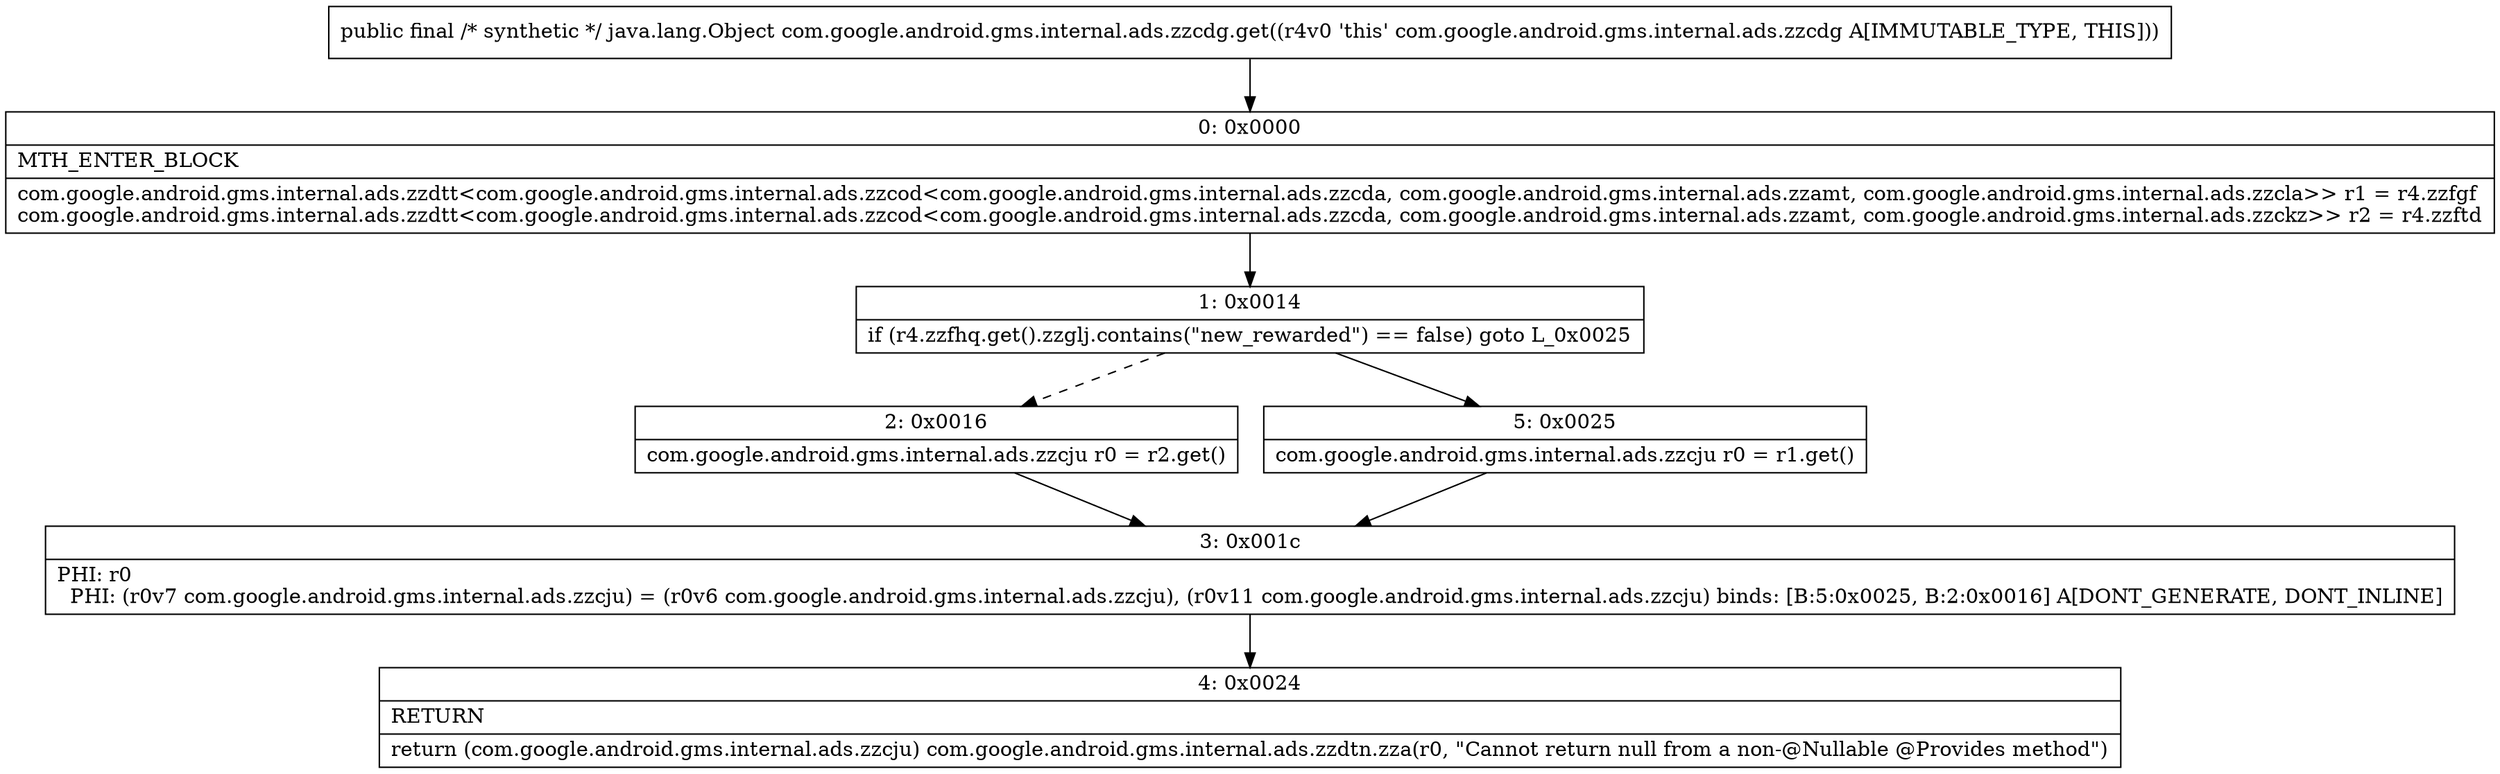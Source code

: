 digraph "CFG forcom.google.android.gms.internal.ads.zzcdg.get()Ljava\/lang\/Object;" {
Node_0 [shape=record,label="{0\:\ 0x0000|MTH_ENTER_BLOCK\l|com.google.android.gms.internal.ads.zzdtt\<com.google.android.gms.internal.ads.zzcod\<com.google.android.gms.internal.ads.zzcda, com.google.android.gms.internal.ads.zzamt, com.google.android.gms.internal.ads.zzcla\>\> r1 = r4.zzfgf\lcom.google.android.gms.internal.ads.zzdtt\<com.google.android.gms.internal.ads.zzcod\<com.google.android.gms.internal.ads.zzcda, com.google.android.gms.internal.ads.zzamt, com.google.android.gms.internal.ads.zzckz\>\> r2 = r4.zzftd\l}"];
Node_1 [shape=record,label="{1\:\ 0x0014|if (r4.zzfhq.get().zzglj.contains(\"new_rewarded\") == false) goto L_0x0025\l}"];
Node_2 [shape=record,label="{2\:\ 0x0016|com.google.android.gms.internal.ads.zzcju r0 = r2.get()\l}"];
Node_3 [shape=record,label="{3\:\ 0x001c|PHI: r0 \l  PHI: (r0v7 com.google.android.gms.internal.ads.zzcju) = (r0v6 com.google.android.gms.internal.ads.zzcju), (r0v11 com.google.android.gms.internal.ads.zzcju) binds: [B:5:0x0025, B:2:0x0016] A[DONT_GENERATE, DONT_INLINE]\l}"];
Node_4 [shape=record,label="{4\:\ 0x0024|RETURN\l|return (com.google.android.gms.internal.ads.zzcju) com.google.android.gms.internal.ads.zzdtn.zza(r0, \"Cannot return null from a non\-@Nullable @Provides method\")\l}"];
Node_5 [shape=record,label="{5\:\ 0x0025|com.google.android.gms.internal.ads.zzcju r0 = r1.get()\l}"];
MethodNode[shape=record,label="{public final \/* synthetic *\/ java.lang.Object com.google.android.gms.internal.ads.zzcdg.get((r4v0 'this' com.google.android.gms.internal.ads.zzcdg A[IMMUTABLE_TYPE, THIS])) }"];
MethodNode -> Node_0;
Node_0 -> Node_1;
Node_1 -> Node_2[style=dashed];
Node_1 -> Node_5;
Node_2 -> Node_3;
Node_3 -> Node_4;
Node_5 -> Node_3;
}

